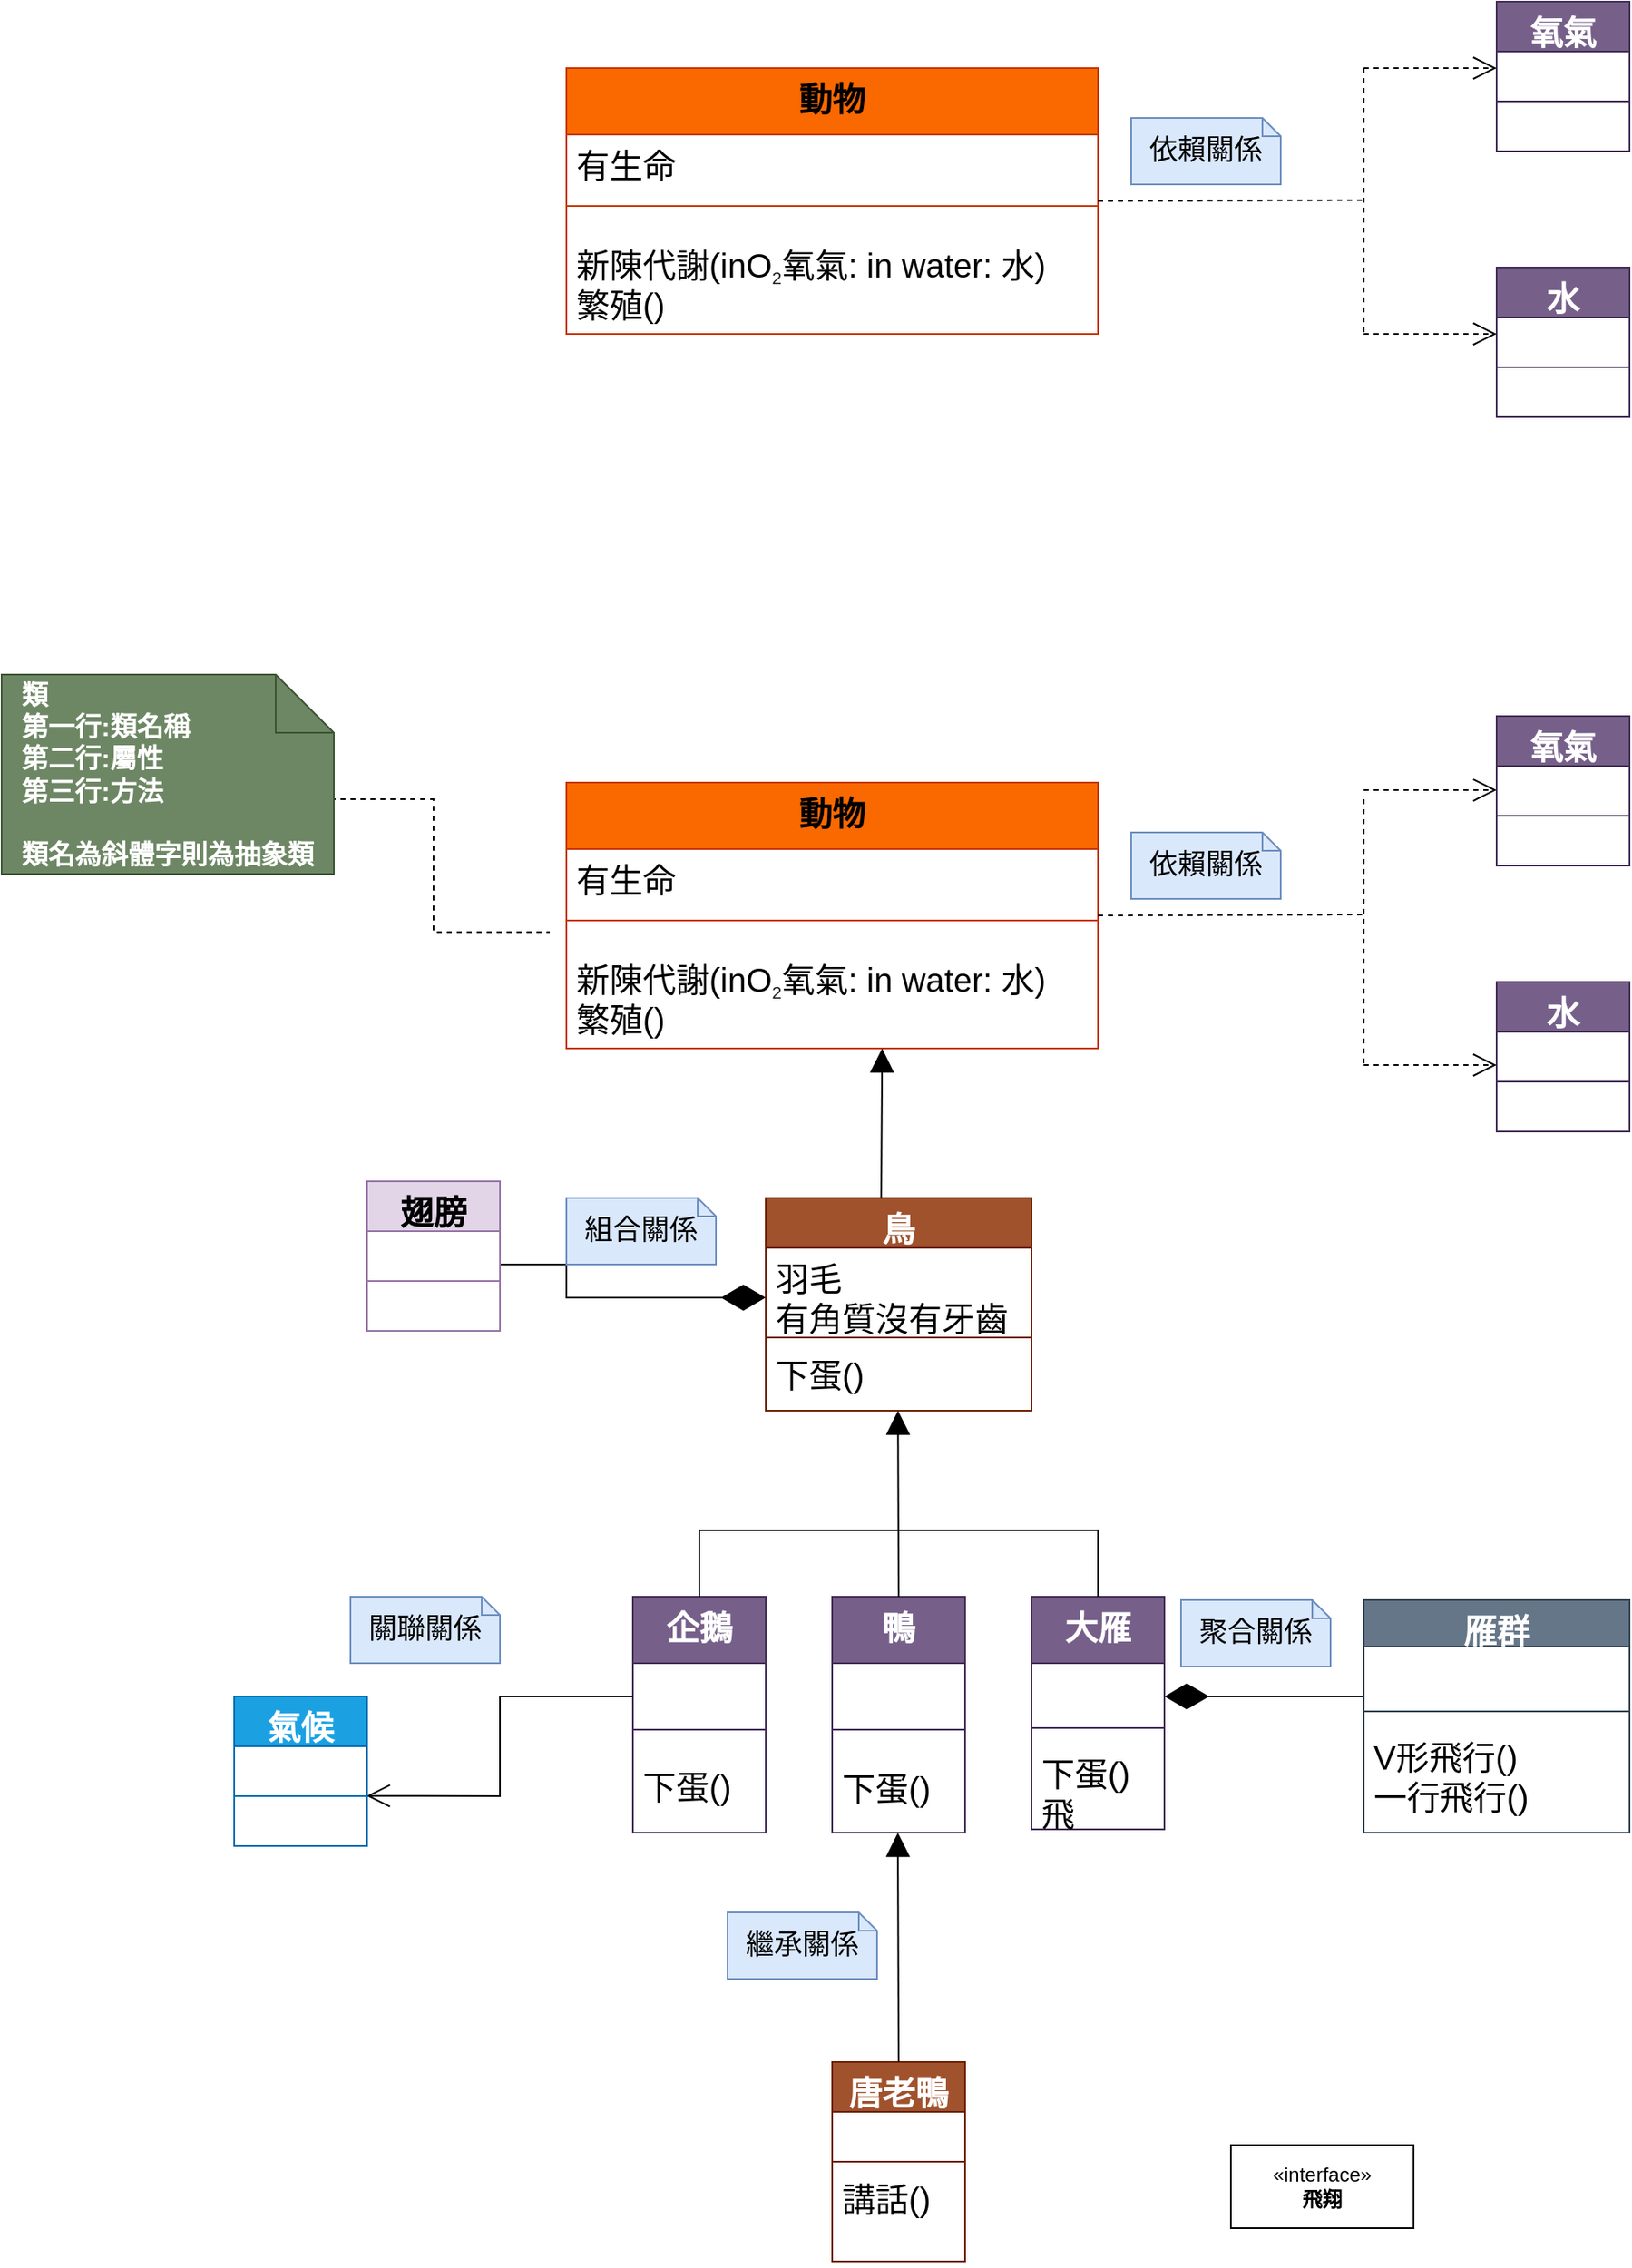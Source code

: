 <mxfile version="22.0.8" type="github">
  <diagram id="C5RBs43oDa-KdzZeNtuy" name="Page-1">
    <mxGraphModel dx="1366" dy="722" grid="1" gridSize="10" guides="1" tooltips="1" connect="1" arrows="1" fold="1" page="1" pageScale="1" pageWidth="827" pageHeight="1169" math="0" shadow="0">
      <root>
        <mxCell id="WIyWlLk6GJQsqaUBKTNV-0" />
        <mxCell id="WIyWlLk6GJQsqaUBKTNV-1" parent="WIyWlLk6GJQsqaUBKTNV-0" />
        <mxCell id="iETxbBGrQo1gQBxABtam-1" value="&lt;font style=&quot;font-size: 20px;&quot;&gt;動物&lt;/font&gt;" style="swimlane;fontStyle=1;align=center;verticalAlign=top;childLayout=stackLayout;horizontal=1;startSize=40;horizontalStack=0;resizeParent=1;resizeParentMax=0;resizeLast=0;collapsible=1;marginBottom=0;whiteSpace=wrap;html=1;arcSize=22;fillColor=#FA6800;strokeColor=#C73500;fontColor=#000000;" vertex="1" parent="WIyWlLk6GJQsqaUBKTNV-1">
          <mxGeometry x="640" y="80" width="320" height="160" as="geometry" />
        </mxCell>
        <mxCell id="iETxbBGrQo1gQBxABtam-2" value="&lt;font style=&quot;font-size: 20px;&quot;&gt;有生命&lt;/font&gt;" style="text;strokeColor=none;fillColor=none;align=left;verticalAlign=top;spacingLeft=4;spacingRight=4;overflow=hidden;rotatable=0;points=[[0,0.5],[1,0.5]];portConstraint=eastwest;whiteSpace=wrap;html=1;" vertex="1" parent="iETxbBGrQo1gQBxABtam-1">
          <mxGeometry y="40" width="320" height="26" as="geometry" />
        </mxCell>
        <mxCell id="iETxbBGrQo1gQBxABtam-3" value="" style="line;strokeWidth=1;fillColor=none;align=left;verticalAlign=middle;spacingTop=-1;spacingLeft=3;spacingRight=3;rotatable=0;labelPosition=right;points=[];portConstraint=eastwest;strokeColor=inherit;" vertex="1" parent="iETxbBGrQo1gQBxABtam-1">
          <mxGeometry y="66" width="320" height="34" as="geometry" />
        </mxCell>
        <mxCell id="iETxbBGrQo1gQBxABtam-4" value="&lt;font style=&quot;font-size: 20px;&quot;&gt;新陳代謝(inO&lt;span style=&quot;color: rgb(32, 33, 34); font-family: sans-serif; text-indent: 0em; background-color: rgb(255, 255, 255); line-height: 1.2em; display: inline-block; margin-bottom: -0.3em; vertical-align: -0.4em; font-size: 10.506px; animation-delay: -0.01ms !important; animation-duration: 0.01ms !important; animation-iteration-count: 1 !important; scroll-behavior: auto !important; transition-duration: 0ms !important;&quot;&gt;&lt;br style=&quot;animation-delay: -0.01ms !important; animation-duration: 0.01ms !important; animation-iteration-count: 1 !important; scroll-behavior: auto !important; transition-duration: 0ms !important;&quot;&gt;2&lt;/span&gt;氧氣: in water: 水)&lt;br&gt;繁殖()&lt;br&gt;&lt;/font&gt;" style="text;strokeColor=none;fillColor=none;align=left;verticalAlign=top;spacingLeft=4;spacingRight=4;overflow=hidden;rotatable=0;points=[[0,0.5],[1,0.5]];portConstraint=eastwest;whiteSpace=wrap;html=1;spacingTop=0;spacingBottom=0;" vertex="1" parent="iETxbBGrQo1gQBxABtam-1">
          <mxGeometry y="100" width="320" height="60" as="geometry" />
        </mxCell>
        <mxCell id="iETxbBGrQo1gQBxABtam-12" value="&lt;font style=&quot;font-size: 20px;&quot;&gt;氧氣&lt;/font&gt;" style="swimlane;fontStyle=1;align=center;verticalAlign=top;childLayout=stackLayout;horizontal=1;startSize=30;horizontalStack=0;resizeParent=1;resizeParentMax=0;resizeLast=0;collapsible=1;marginBottom=0;whiteSpace=wrap;html=1;fillColor=#76608a;strokeColor=#432D57;fontColor=#ffffff;" vertex="1" parent="WIyWlLk6GJQsqaUBKTNV-1">
          <mxGeometry x="1200" y="40" width="80" height="90" as="geometry" />
        </mxCell>
        <mxCell id="iETxbBGrQo1gQBxABtam-13" value="&amp;nbsp;&amp;nbsp;" style="text;strokeColor=none;fillColor=none;align=left;verticalAlign=top;spacingLeft=4;spacingRight=4;overflow=hidden;rotatable=0;points=[[0,0.5],[1,0.5]];portConstraint=eastwest;whiteSpace=wrap;html=1;" vertex="1" parent="iETxbBGrQo1gQBxABtam-12">
          <mxGeometry y="30" width="80" height="26" as="geometry" />
        </mxCell>
        <mxCell id="iETxbBGrQo1gQBxABtam-14" value="" style="line;strokeWidth=1;fillColor=none;align=left;verticalAlign=middle;spacingTop=-1;spacingLeft=3;spacingRight=3;rotatable=0;labelPosition=right;points=[];portConstraint=eastwest;strokeColor=inherit;" vertex="1" parent="iETxbBGrQo1gQBxABtam-12">
          <mxGeometry y="56" width="80" height="8" as="geometry" />
        </mxCell>
        <mxCell id="iETxbBGrQo1gQBxABtam-15" value="&amp;nbsp;&amp;nbsp;" style="text;strokeColor=none;fillColor=none;align=left;verticalAlign=top;spacingLeft=4;spacingRight=4;overflow=hidden;rotatable=0;points=[[0,0.5],[1,0.5]];portConstraint=eastwest;whiteSpace=wrap;html=1;" vertex="1" parent="iETxbBGrQo1gQBxABtam-12">
          <mxGeometry y="64" width="80" height="26" as="geometry" />
        </mxCell>
        <mxCell id="iETxbBGrQo1gQBxABtam-16" value="&lt;font style=&quot;font-size: 20px;&quot;&gt;水&lt;/font&gt;" style="swimlane;fontStyle=1;align=center;verticalAlign=top;childLayout=stackLayout;horizontal=1;startSize=30;horizontalStack=0;resizeParent=1;resizeParentMax=0;resizeLast=0;collapsible=1;marginBottom=0;whiteSpace=wrap;html=1;fillColor=#76608a;strokeColor=#432D57;fontColor=#ffffff;" vertex="1" parent="WIyWlLk6GJQsqaUBKTNV-1">
          <mxGeometry x="1200" y="200" width="80" height="90" as="geometry" />
        </mxCell>
        <mxCell id="iETxbBGrQo1gQBxABtam-17" value="&amp;nbsp;&amp;nbsp;" style="text;strokeColor=none;fillColor=none;align=left;verticalAlign=top;spacingLeft=4;spacingRight=4;overflow=hidden;rotatable=0;points=[[0,0.5],[1,0.5]];portConstraint=eastwest;whiteSpace=wrap;html=1;" vertex="1" parent="iETxbBGrQo1gQBxABtam-16">
          <mxGeometry y="30" width="80" height="26" as="geometry" />
        </mxCell>
        <mxCell id="iETxbBGrQo1gQBxABtam-18" value="" style="line;strokeWidth=1;fillColor=none;align=left;verticalAlign=middle;spacingTop=-1;spacingLeft=3;spacingRight=3;rotatable=0;labelPosition=right;points=[];portConstraint=eastwest;strokeColor=inherit;" vertex="1" parent="iETxbBGrQo1gQBxABtam-16">
          <mxGeometry y="56" width="80" height="8" as="geometry" />
        </mxCell>
        <mxCell id="iETxbBGrQo1gQBxABtam-19" value="&amp;nbsp;&amp;nbsp;" style="text;strokeColor=none;fillColor=none;align=left;verticalAlign=top;spacingLeft=4;spacingRight=4;overflow=hidden;rotatable=0;points=[[0,0.5],[1,0.5]];portConstraint=eastwest;whiteSpace=wrap;html=1;" vertex="1" parent="iETxbBGrQo1gQBxABtam-16">
          <mxGeometry y="64" width="80" height="26" as="geometry" />
        </mxCell>
        <mxCell id="iETxbBGrQo1gQBxABtam-21" value="&lt;font style=&quot;font-size: 17px;&quot;&gt;依賴關係&lt;/font&gt;" style="shape=note;size=11;whiteSpace=wrap;html=1;fillColor=#dae8fc;strokeColor=#6c8ebf;" vertex="1" parent="WIyWlLk6GJQsqaUBKTNV-1">
          <mxGeometry x="980" y="110" width="90" height="40" as="geometry" />
        </mxCell>
        <mxCell id="iETxbBGrQo1gQBxABtam-56" value="" style="endArrow=none;dashed=1;endFill=0;endSize=12;html=1;rounded=0;strokeWidth=1;" edge="1" parent="WIyWlLk6GJQsqaUBKTNV-1">
          <mxGeometry width="160" relative="1" as="geometry">
            <mxPoint x="1120" y="80" as="sourcePoint" />
            <mxPoint x="1120" y="240" as="targetPoint" />
          </mxGeometry>
        </mxCell>
        <mxCell id="iETxbBGrQo1gQBxABtam-57" value="" style="endArrow=none;dashed=1;endFill=0;endSize=12;html=1;rounded=0;strokeWidth=1;exitX=1;exitY=0.5;exitDx=0;exitDy=0;" edge="1" parent="WIyWlLk6GJQsqaUBKTNV-1" source="iETxbBGrQo1gQBxABtam-1">
          <mxGeometry width="160" relative="1" as="geometry">
            <mxPoint x="980" y="159.5" as="sourcePoint" />
            <mxPoint x="1120" y="159.5" as="targetPoint" />
          </mxGeometry>
        </mxCell>
        <mxCell id="iETxbBGrQo1gQBxABtam-58" value="&lt;font style=&quot;font-size: 20px;&quot;&gt;動物&lt;/font&gt;" style="swimlane;fontStyle=1;align=center;verticalAlign=top;childLayout=stackLayout;horizontal=1;startSize=40;horizontalStack=0;resizeParent=1;resizeParentMax=0;resizeLast=0;collapsible=1;marginBottom=0;whiteSpace=wrap;html=1;arcSize=22;fillColor=#FA6800;strokeColor=#C73500;fontColor=#000000;" vertex="1" parent="WIyWlLk6GJQsqaUBKTNV-1">
          <mxGeometry x="640" y="510" width="320" height="160" as="geometry" />
        </mxCell>
        <mxCell id="iETxbBGrQo1gQBxABtam-59" value="&lt;font style=&quot;font-size: 20px;&quot;&gt;有生命&lt;/font&gt;" style="text;strokeColor=none;fillColor=none;align=left;verticalAlign=top;spacingLeft=4;spacingRight=4;overflow=hidden;rotatable=0;points=[[0,0.5],[1,0.5]];portConstraint=eastwest;whiteSpace=wrap;html=1;" vertex="1" parent="iETxbBGrQo1gQBxABtam-58">
          <mxGeometry y="40" width="320" height="26" as="geometry" />
        </mxCell>
        <mxCell id="iETxbBGrQo1gQBxABtam-60" value="" style="line;strokeWidth=1;fillColor=none;align=left;verticalAlign=middle;spacingTop=-1;spacingLeft=3;spacingRight=3;rotatable=0;labelPosition=right;points=[];portConstraint=eastwest;strokeColor=inherit;" vertex="1" parent="iETxbBGrQo1gQBxABtam-58">
          <mxGeometry y="66" width="320" height="34" as="geometry" />
        </mxCell>
        <mxCell id="iETxbBGrQo1gQBxABtam-61" value="&lt;font style=&quot;font-size: 20px;&quot;&gt;新陳代謝(inO&lt;span style=&quot;color: rgb(32, 33, 34); font-family: sans-serif; text-indent: 0em; background-color: rgb(255, 255, 255); line-height: 1.2em; display: inline-block; margin-bottom: -0.3em; vertical-align: -0.4em; font-size: 10.506px; animation-delay: -0.01ms !important; animation-duration: 0.01ms !important; animation-iteration-count: 1 !important; scroll-behavior: auto !important; transition-duration: 0ms !important;&quot;&gt;&lt;br style=&quot;animation-delay: -0.01ms !important; animation-duration: 0.01ms !important; animation-iteration-count: 1 !important; scroll-behavior: auto !important; transition-duration: 0ms !important;&quot;&gt;2&lt;/span&gt;氧氣: in water: 水)&lt;br&gt;繁殖()&lt;br&gt;&lt;/font&gt;" style="text;strokeColor=none;fillColor=none;align=left;verticalAlign=top;spacingLeft=4;spacingRight=4;overflow=hidden;rotatable=0;points=[[0,0.5],[1,0.5]];portConstraint=eastwest;whiteSpace=wrap;html=1;spacingTop=0;spacingBottom=0;" vertex="1" parent="iETxbBGrQo1gQBxABtam-58">
          <mxGeometry y="100" width="320" height="60" as="geometry" />
        </mxCell>
        <mxCell id="iETxbBGrQo1gQBxABtam-62" value="&lt;font style=&quot;font-size: 20px;&quot;&gt;氧氣&lt;/font&gt;" style="swimlane;fontStyle=1;align=center;verticalAlign=top;childLayout=stackLayout;horizontal=1;startSize=30;horizontalStack=0;resizeParent=1;resizeParentMax=0;resizeLast=0;collapsible=1;marginBottom=0;whiteSpace=wrap;html=1;fillColor=#76608a;strokeColor=#432D57;fontColor=#ffffff;" vertex="1" parent="WIyWlLk6GJQsqaUBKTNV-1">
          <mxGeometry x="1200" y="470" width="80" height="90" as="geometry" />
        </mxCell>
        <mxCell id="iETxbBGrQo1gQBxABtam-63" value="&amp;nbsp;&amp;nbsp;" style="text;strokeColor=none;fillColor=none;align=left;verticalAlign=top;spacingLeft=4;spacingRight=4;overflow=hidden;rotatable=0;points=[[0,0.5],[1,0.5]];portConstraint=eastwest;whiteSpace=wrap;html=1;" vertex="1" parent="iETxbBGrQo1gQBxABtam-62">
          <mxGeometry y="30" width="80" height="26" as="geometry" />
        </mxCell>
        <mxCell id="iETxbBGrQo1gQBxABtam-64" value="" style="line;strokeWidth=1;fillColor=none;align=left;verticalAlign=middle;spacingTop=-1;spacingLeft=3;spacingRight=3;rotatable=0;labelPosition=right;points=[];portConstraint=eastwest;strokeColor=inherit;" vertex="1" parent="iETxbBGrQo1gQBxABtam-62">
          <mxGeometry y="56" width="80" height="8" as="geometry" />
        </mxCell>
        <mxCell id="iETxbBGrQo1gQBxABtam-65" value="&amp;nbsp;&amp;nbsp;" style="text;strokeColor=none;fillColor=none;align=left;verticalAlign=top;spacingLeft=4;spacingRight=4;overflow=hidden;rotatable=0;points=[[0,0.5],[1,0.5]];portConstraint=eastwest;whiteSpace=wrap;html=1;" vertex="1" parent="iETxbBGrQo1gQBxABtam-62">
          <mxGeometry y="64" width="80" height="26" as="geometry" />
        </mxCell>
        <mxCell id="iETxbBGrQo1gQBxABtam-66" value="&lt;font style=&quot;font-size: 20px;&quot;&gt;水&lt;/font&gt;" style="swimlane;fontStyle=1;align=center;verticalAlign=top;childLayout=stackLayout;horizontal=1;startSize=30;horizontalStack=0;resizeParent=1;resizeParentMax=0;resizeLast=0;collapsible=1;marginBottom=0;whiteSpace=wrap;html=1;fillColor=#76608a;strokeColor=#432D57;fontColor=#ffffff;" vertex="1" parent="WIyWlLk6GJQsqaUBKTNV-1">
          <mxGeometry x="1200" y="630" width="80" height="90" as="geometry" />
        </mxCell>
        <mxCell id="iETxbBGrQo1gQBxABtam-67" value="&amp;nbsp;&amp;nbsp;" style="text;strokeColor=none;fillColor=none;align=left;verticalAlign=top;spacingLeft=4;spacingRight=4;overflow=hidden;rotatable=0;points=[[0,0.5],[1,0.5]];portConstraint=eastwest;whiteSpace=wrap;html=1;" vertex="1" parent="iETxbBGrQo1gQBxABtam-66">
          <mxGeometry y="30" width="80" height="26" as="geometry" />
        </mxCell>
        <mxCell id="iETxbBGrQo1gQBxABtam-68" value="" style="line;strokeWidth=1;fillColor=none;align=left;verticalAlign=middle;spacingTop=-1;spacingLeft=3;spacingRight=3;rotatable=0;labelPosition=right;points=[];portConstraint=eastwest;strokeColor=inherit;" vertex="1" parent="iETxbBGrQo1gQBxABtam-66">
          <mxGeometry y="56" width="80" height="8" as="geometry" />
        </mxCell>
        <mxCell id="iETxbBGrQo1gQBxABtam-69" value="&amp;nbsp;&amp;nbsp;" style="text;strokeColor=none;fillColor=none;align=left;verticalAlign=top;spacingLeft=4;spacingRight=4;overflow=hidden;rotatable=0;points=[[0,0.5],[1,0.5]];portConstraint=eastwest;whiteSpace=wrap;html=1;" vertex="1" parent="iETxbBGrQo1gQBxABtam-66">
          <mxGeometry y="64" width="80" height="26" as="geometry" />
        </mxCell>
        <mxCell id="iETxbBGrQo1gQBxABtam-70" value="&lt;font style=&quot;font-size: 17px;&quot;&gt;依賴關係&lt;/font&gt;" style="shape=note;size=11;whiteSpace=wrap;html=1;fillColor=#dae8fc;strokeColor=#6c8ebf;" vertex="1" parent="WIyWlLk6GJQsqaUBKTNV-1">
          <mxGeometry x="980" y="540" width="90" height="40" as="geometry" />
        </mxCell>
        <mxCell id="iETxbBGrQo1gQBxABtam-73" value="" style="endArrow=none;dashed=1;endFill=0;endSize=12;html=1;rounded=0;strokeWidth=1;" edge="1" parent="WIyWlLk6GJQsqaUBKTNV-1">
          <mxGeometry width="160" relative="1" as="geometry">
            <mxPoint x="1120" y="520" as="sourcePoint" />
            <mxPoint x="1120" y="680" as="targetPoint" />
          </mxGeometry>
        </mxCell>
        <mxCell id="iETxbBGrQo1gQBxABtam-74" value="" style="endArrow=none;dashed=1;endFill=0;endSize=12;html=1;rounded=0;strokeWidth=1;exitX=1;exitY=0.5;exitDx=0;exitDy=0;" edge="1" parent="WIyWlLk6GJQsqaUBKTNV-1" source="iETxbBGrQo1gQBxABtam-58">
          <mxGeometry width="160" relative="1" as="geometry">
            <mxPoint x="980" y="589.5" as="sourcePoint" />
            <mxPoint x="1120" y="589.5" as="targetPoint" />
          </mxGeometry>
        </mxCell>
        <mxCell id="iETxbBGrQo1gQBxABtam-75" value="" style="endArrow=none;dashed=1;endFill=0;endSize=12;html=1;rounded=0;strokeWidth=1;" edge="1" parent="WIyWlLk6GJQsqaUBKTNV-1">
          <mxGeometry width="160" relative="1" as="geometry">
            <mxPoint x="480" y="520" as="sourcePoint" />
            <mxPoint x="630" y="600" as="targetPoint" />
            <Array as="points">
              <mxPoint x="560" y="520" />
              <mxPoint x="560" y="600" />
            </Array>
          </mxGeometry>
        </mxCell>
        <mxCell id="iETxbBGrQo1gQBxABtam-76" value="&lt;div style=&quot;text-align: left; font-size: 16px;&quot;&gt;&lt;span style=&quot;background-color: initial;&quot;&gt;&lt;font style=&quot;font-size: 16px;&quot;&gt;&lt;b&gt;類&lt;/b&gt;&lt;/font&gt;&lt;/span&gt;&lt;/div&gt;&lt;div style=&quot;text-align: left; font-size: 16px;&quot;&gt;&lt;span style=&quot;background-color: initial;&quot;&gt;&lt;font style=&quot;font-size: 16px;&quot;&gt;&lt;b&gt;第一行:類名稱&lt;/b&gt;&lt;/font&gt;&lt;/span&gt;&lt;/div&gt;&lt;div style=&quot;text-align: left; font-size: 16px;&quot;&gt;&lt;span style=&quot;background-color: initial;&quot;&gt;&lt;font style=&quot;font-size: 16px;&quot;&gt;&lt;b&gt;第二行:屬性&lt;/b&gt;&lt;/font&gt;&lt;/span&gt;&lt;/div&gt;&lt;div style=&quot;text-align: left; font-size: 16px;&quot;&gt;&lt;span style=&quot;background-color: initial;&quot;&gt;&lt;font style=&quot;font-size: 16px;&quot;&gt;&lt;b&gt;第三行:方法&lt;/b&gt;&lt;/font&gt;&lt;/span&gt;&lt;/div&gt;&lt;div style=&quot;text-align: left; font-size: 16px;&quot;&gt;&lt;font style=&quot;font-size: 16px;&quot;&gt;&lt;b&gt;&lt;br&gt;&lt;/b&gt;&lt;/font&gt;&lt;/div&gt;&lt;div style=&quot;text-align: left; font-size: 16px;&quot;&gt;&lt;span style=&quot;background-color: initial;&quot;&gt;&lt;font style=&quot;font-size: 16px;&quot;&gt;&lt;b&gt;類名為斜體字則為抽象類&lt;/b&gt;&lt;/font&gt;&lt;/span&gt;&lt;/div&gt;" style="shape=note;size=35;whiteSpace=wrap;html=1;fillColor=#6d8764;strokeColor=#3A5431;fontColor=#ffffff;" vertex="1" parent="WIyWlLk6GJQsqaUBKTNV-1">
          <mxGeometry x="300" y="445" width="200" height="120" as="geometry" />
        </mxCell>
        <mxCell id="iETxbBGrQo1gQBxABtam-77" value="&lt;font style=&quot;font-size: 20px;&quot;&gt;鳥&lt;/font&gt;" style="swimlane;fontStyle=1;align=center;verticalAlign=top;childLayout=stackLayout;horizontal=1;startSize=30;horizontalStack=0;resizeParent=1;resizeParentMax=0;resizeLast=0;collapsible=1;marginBottom=0;whiteSpace=wrap;html=1;fillColor=#a0522d;strokeColor=#6D1F00;fontColor=#ffffff;" vertex="1" parent="WIyWlLk6GJQsqaUBKTNV-1">
          <mxGeometry x="760" y="760" width="160" height="128" as="geometry" />
        </mxCell>
        <mxCell id="iETxbBGrQo1gQBxABtam-78" value="&lt;font style=&quot;font-size: 20px;&quot;&gt;羽毛&lt;br&gt;有角質沒有牙齒&lt;/font&gt;" style="text;strokeColor=none;fillColor=none;align=left;verticalAlign=top;spacingLeft=4;spacingRight=4;overflow=hidden;rotatable=0;points=[[0,0.5],[1,0.5]];portConstraint=eastwest;whiteSpace=wrap;html=1;" vertex="1" parent="iETxbBGrQo1gQBxABtam-77">
          <mxGeometry y="30" width="160" height="50" as="geometry" />
        </mxCell>
        <mxCell id="iETxbBGrQo1gQBxABtam-79" value="" style="line;strokeWidth=1;fillColor=none;align=left;verticalAlign=middle;spacingTop=-1;spacingLeft=3;spacingRight=3;rotatable=0;labelPosition=right;points=[];portConstraint=eastwest;strokeColor=inherit;" vertex="1" parent="iETxbBGrQo1gQBxABtam-77">
          <mxGeometry y="80" width="160" height="8" as="geometry" />
        </mxCell>
        <mxCell id="iETxbBGrQo1gQBxABtam-80" value="&lt;font style=&quot;font-size: 20px;&quot;&gt;下蛋()&lt;/font&gt;" style="text;strokeColor=none;fillColor=none;align=left;verticalAlign=top;spacingLeft=4;spacingRight=4;overflow=hidden;rotatable=0;points=[[0,0.5],[1,0.5]];portConstraint=eastwest;whiteSpace=wrap;html=1;" vertex="1" parent="iETxbBGrQo1gQBxABtam-77">
          <mxGeometry y="88" width="160" height="40" as="geometry" />
        </mxCell>
        <mxCell id="iETxbBGrQo1gQBxABtam-81" value="" style="endArrow=open;endFill=1;endSize=12;html=1;rounded=0;dashed=1;" edge="1" parent="WIyWlLk6GJQsqaUBKTNV-1">
          <mxGeometry width="160" relative="1" as="geometry">
            <mxPoint x="1120" y="680" as="sourcePoint" />
            <mxPoint x="1200" y="680" as="targetPoint" />
          </mxGeometry>
        </mxCell>
        <mxCell id="iETxbBGrQo1gQBxABtam-82" value="" style="endArrow=open;endFill=1;endSize=12;html=1;rounded=0;dashed=1;" edge="1" parent="WIyWlLk6GJQsqaUBKTNV-1">
          <mxGeometry width="160" relative="1" as="geometry">
            <mxPoint x="1120" y="514.52" as="sourcePoint" />
            <mxPoint x="1200" y="514.52" as="targetPoint" />
          </mxGeometry>
        </mxCell>
        <mxCell id="iETxbBGrQo1gQBxABtam-83" value="" style="endArrow=open;endFill=1;endSize=12;html=1;rounded=0;dashed=1;" edge="1" parent="WIyWlLk6GJQsqaUBKTNV-1">
          <mxGeometry width="160" relative="1" as="geometry">
            <mxPoint x="1120" y="240" as="sourcePoint" />
            <mxPoint x="1200" y="240" as="targetPoint" />
          </mxGeometry>
        </mxCell>
        <mxCell id="iETxbBGrQo1gQBxABtam-84" value="" style="endArrow=open;endFill=1;endSize=12;html=1;rounded=0;dashed=1;" edge="1" parent="WIyWlLk6GJQsqaUBKTNV-1">
          <mxGeometry width="160" relative="1" as="geometry">
            <mxPoint x="1120" y="80" as="sourcePoint" />
            <mxPoint x="1200" y="80" as="targetPoint" />
          </mxGeometry>
        </mxCell>
        <mxCell id="iETxbBGrQo1gQBxABtam-86" value="" style="endArrow=block;endFill=1;endSize=12;html=1;rounded=0;exitX=0.46;exitY=-0.008;exitDx=0;exitDy=0;exitPerimeter=0;entryX=0.594;entryY=1;entryDx=0;entryDy=0;entryPerimeter=0;" edge="1" parent="WIyWlLk6GJQsqaUBKTNV-1" target="iETxbBGrQo1gQBxABtam-61">
          <mxGeometry width="160" relative="1" as="geometry">
            <mxPoint x="829.52" y="759.576" as="sourcePoint" />
            <mxPoint x="830" y="670" as="targetPoint" />
          </mxGeometry>
        </mxCell>
        <mxCell id="iETxbBGrQo1gQBxABtam-87" value="" style="endArrow=diamondThin;endFill=1;endSize=24;html=1;rounded=0;strokeColor=default;" edge="1" parent="WIyWlLk6GJQsqaUBKTNV-1">
          <mxGeometry width="160" relative="1" as="geometry">
            <mxPoint x="600" y="800" as="sourcePoint" />
            <mxPoint x="760" y="820" as="targetPoint" />
            <Array as="points">
              <mxPoint x="640" y="800" />
              <mxPoint x="640" y="820" />
            </Array>
          </mxGeometry>
        </mxCell>
        <mxCell id="iETxbBGrQo1gQBxABtam-88" value="&lt;font style=&quot;font-size: 20px;&quot;&gt;翅膀&lt;/font&gt;" style="swimlane;fontStyle=1;align=center;verticalAlign=top;childLayout=stackLayout;horizontal=1;startSize=30;horizontalStack=0;resizeParent=1;resizeParentMax=0;resizeLast=0;collapsible=1;marginBottom=0;whiteSpace=wrap;html=1;fillColor=#e1d5e7;strokeColor=#9673a6;" vertex="1" parent="WIyWlLk6GJQsqaUBKTNV-1">
          <mxGeometry x="520" y="750" width="80" height="90" as="geometry" />
        </mxCell>
        <mxCell id="iETxbBGrQo1gQBxABtam-89" value="&amp;nbsp;&amp;nbsp;" style="text;strokeColor=none;fillColor=none;align=left;verticalAlign=top;spacingLeft=4;spacingRight=4;overflow=hidden;rotatable=0;points=[[0,0.5],[1,0.5]];portConstraint=eastwest;whiteSpace=wrap;html=1;" vertex="1" parent="iETxbBGrQo1gQBxABtam-88">
          <mxGeometry y="30" width="80" height="26" as="geometry" />
        </mxCell>
        <mxCell id="iETxbBGrQo1gQBxABtam-90" value="" style="line;strokeWidth=1;fillColor=none;align=left;verticalAlign=middle;spacingTop=-1;spacingLeft=3;spacingRight=3;rotatable=0;labelPosition=right;points=[];portConstraint=eastwest;strokeColor=inherit;" vertex="1" parent="iETxbBGrQo1gQBxABtam-88">
          <mxGeometry y="56" width="80" height="8" as="geometry" />
        </mxCell>
        <mxCell id="iETxbBGrQo1gQBxABtam-91" value="&amp;nbsp;&amp;nbsp;" style="text;strokeColor=none;fillColor=none;align=left;verticalAlign=top;spacingLeft=4;spacingRight=4;overflow=hidden;rotatable=0;points=[[0,0.5],[1,0.5]];portConstraint=eastwest;whiteSpace=wrap;html=1;" vertex="1" parent="iETxbBGrQo1gQBxABtam-88">
          <mxGeometry y="64" width="80" height="26" as="geometry" />
        </mxCell>
        <mxCell id="iETxbBGrQo1gQBxABtam-92" value="&lt;font style=&quot;font-size: 17px;&quot;&gt;組合關係&lt;/font&gt;" style="shape=note;size=11;whiteSpace=wrap;html=1;fillColor=#dae8fc;strokeColor=#6c8ebf;" vertex="1" parent="WIyWlLk6GJQsqaUBKTNV-1">
          <mxGeometry x="640" y="760" width="90" height="40" as="geometry" />
        </mxCell>
        <mxCell id="iETxbBGrQo1gQBxABtam-93" value="&lt;font style=&quot;font-size: 20px;&quot;&gt;企鵝&lt;/font&gt;" style="swimlane;fontStyle=1;align=center;verticalAlign=top;childLayout=stackLayout;horizontal=1;startSize=40;horizontalStack=0;resizeParent=1;resizeParentMax=0;resizeLast=0;collapsible=1;marginBottom=0;whiteSpace=wrap;html=1;fillColor=#76608a;strokeColor=#432D57;fontColor=#ffffff;" vertex="1" parent="WIyWlLk6GJQsqaUBKTNV-1">
          <mxGeometry x="680" y="1000" width="80" height="142" as="geometry" />
        </mxCell>
        <mxCell id="iETxbBGrQo1gQBxABtam-94" value="&amp;nbsp;&amp;nbsp;" style="text;strokeColor=none;fillColor=none;align=left;verticalAlign=top;spacingLeft=4;spacingRight=4;overflow=hidden;rotatable=0;points=[[0,0.5],[1,0.5]];portConstraint=eastwest;whiteSpace=wrap;html=1;" vertex="1" parent="iETxbBGrQo1gQBxABtam-93">
          <mxGeometry y="40" width="80" height="30" as="geometry" />
        </mxCell>
        <mxCell id="iETxbBGrQo1gQBxABtam-95" value="" style="line;strokeWidth=1;fillColor=none;align=left;verticalAlign=middle;spacingTop=-1;spacingLeft=3;spacingRight=3;rotatable=0;labelPosition=right;points=[];portConstraint=eastwest;strokeColor=inherit;" vertex="1" parent="iETxbBGrQo1gQBxABtam-93">
          <mxGeometry y="70" width="80" height="20" as="geometry" />
        </mxCell>
        <mxCell id="iETxbBGrQo1gQBxABtam-96" value="&lt;p style=&quot;line-height: 110%;&quot;&gt;&lt;font style=&quot;font-size: 20px;&quot;&gt;下蛋()&lt;/font&gt;&lt;/p&gt;" style="text;strokeColor=none;fillColor=none;align=left;verticalAlign=top;spacingLeft=4;spacingRight=4;overflow=hidden;rotatable=0;points=[[0,0.5],[1,0.5]];portConstraint=eastwest;whiteSpace=wrap;html=1;" vertex="1" parent="iETxbBGrQo1gQBxABtam-93">
          <mxGeometry y="90" width="80" height="52" as="geometry" />
        </mxCell>
        <mxCell id="iETxbBGrQo1gQBxABtam-105" value="&lt;font style=&quot;font-size: 20px;&quot;&gt;大雁&lt;/font&gt;" style="swimlane;fontStyle=1;align=center;verticalAlign=top;childLayout=stackLayout;horizontal=1;startSize=40;horizontalStack=0;resizeParent=1;resizeParentMax=0;resizeLast=0;collapsible=1;marginBottom=0;whiteSpace=wrap;html=1;fillColor=#76608a;strokeColor=#432D57;fontColor=#ffffff;" vertex="1" parent="WIyWlLk6GJQsqaUBKTNV-1">
          <mxGeometry x="920" y="1000" width="80" height="140" as="geometry" />
        </mxCell>
        <mxCell id="iETxbBGrQo1gQBxABtam-106" value="&amp;nbsp;&amp;nbsp;" style="text;strokeColor=none;fillColor=none;align=left;verticalAlign=top;spacingLeft=4;spacingRight=4;overflow=hidden;rotatable=0;points=[[0,0.5],[1,0.5]];portConstraint=eastwest;whiteSpace=wrap;html=1;" vertex="1" parent="iETxbBGrQo1gQBxABtam-105">
          <mxGeometry y="40" width="80" height="30" as="geometry" />
        </mxCell>
        <mxCell id="iETxbBGrQo1gQBxABtam-107" value="" style="line;strokeWidth=1;fillColor=none;align=left;verticalAlign=middle;spacingTop=-1;spacingLeft=3;spacingRight=3;rotatable=0;labelPosition=right;points=[];portConstraint=eastwest;strokeColor=inherit;" vertex="1" parent="iETxbBGrQo1gQBxABtam-105">
          <mxGeometry y="70" width="80" height="18" as="geometry" />
        </mxCell>
        <mxCell id="iETxbBGrQo1gQBxABtam-108" value="&lt;font style=&quot;font-size: 20px;&quot;&gt;下蛋()&lt;br&gt;飛&lt;/font&gt;" style="text;strokeColor=none;fillColor=none;align=left;verticalAlign=top;spacingLeft=4;spacingRight=4;overflow=hidden;rotatable=0;points=[[0,0.5],[1,0.5]];portConstraint=eastwest;whiteSpace=wrap;html=1;" vertex="1" parent="iETxbBGrQo1gQBxABtam-105">
          <mxGeometry y="88" width="80" height="52" as="geometry" />
        </mxCell>
        <mxCell id="iETxbBGrQo1gQBxABtam-109" value="&lt;font style=&quot;font-size: 20px;&quot;&gt;鴨&lt;/font&gt;" style="swimlane;fontStyle=1;align=center;verticalAlign=top;childLayout=stackLayout;horizontal=1;startSize=40;horizontalStack=0;resizeParent=1;resizeParentMax=0;resizeLast=0;collapsible=1;marginBottom=0;whiteSpace=wrap;html=1;fillColor=#76608a;strokeColor=#432D57;fontColor=#ffffff;" vertex="1" parent="WIyWlLk6GJQsqaUBKTNV-1">
          <mxGeometry x="800" y="1000" width="80" height="142" as="geometry" />
        </mxCell>
        <mxCell id="iETxbBGrQo1gQBxABtam-110" value="&amp;nbsp;&amp;nbsp;" style="text;strokeColor=none;fillColor=none;align=left;verticalAlign=top;spacingLeft=4;spacingRight=4;overflow=hidden;rotatable=0;points=[[0,0.5],[1,0.5]];portConstraint=eastwest;whiteSpace=wrap;html=1;" vertex="1" parent="iETxbBGrQo1gQBxABtam-109">
          <mxGeometry y="40" width="80" height="30" as="geometry" />
        </mxCell>
        <mxCell id="iETxbBGrQo1gQBxABtam-111" value="" style="line;strokeWidth=1;fillColor=none;align=left;verticalAlign=middle;spacingTop=-1;spacingLeft=3;spacingRight=3;rotatable=0;labelPosition=right;points=[];portConstraint=eastwest;strokeColor=inherit;" vertex="1" parent="iETxbBGrQo1gQBxABtam-109">
          <mxGeometry y="70" width="80" height="20" as="geometry" />
        </mxCell>
        <mxCell id="iETxbBGrQo1gQBxABtam-112" value="&lt;p style=&quot;line-height: 126%;&quot;&gt;&lt;font style=&quot;font-size: 20px;&quot;&gt;下蛋()&lt;/font&gt;&lt;/p&gt;" style="text;strokeColor=none;fillColor=none;align=left;verticalAlign=top;spacingLeft=4;spacingRight=4;overflow=hidden;rotatable=0;points=[[0,0.5],[1,0.5]];portConstraint=eastwest;whiteSpace=wrap;html=1;" vertex="1" parent="iETxbBGrQo1gQBxABtam-109">
          <mxGeometry y="90" width="80" height="52" as="geometry" />
        </mxCell>
        <mxCell id="iETxbBGrQo1gQBxABtam-113" value="" style="endArrow=none;html=1;rounded=0;entryX=0.5;entryY=0;entryDx=0;entryDy=0;exitX=0.5;exitY=0;exitDx=0;exitDy=0;exitPerimeter=0;" edge="1" parent="WIyWlLk6GJQsqaUBKTNV-1" source="iETxbBGrQo1gQBxABtam-93" target="iETxbBGrQo1gQBxABtam-105">
          <mxGeometry relative="1" as="geometry">
            <mxPoint x="720" y="990" as="sourcePoint" />
            <mxPoint x="960" y="990" as="targetPoint" />
            <Array as="points">
              <mxPoint x="720" y="960" />
              <mxPoint x="840" y="960" />
              <mxPoint x="960" y="960" />
            </Array>
          </mxGeometry>
        </mxCell>
        <mxCell id="iETxbBGrQo1gQBxABtam-114" value="" style="endArrow=block;endFill=1;endSize=12;html=1;rounded=0;entryX=0.574;entryY=0.99;entryDx=0;entryDy=0;entryPerimeter=0;exitX=0.5;exitY=0;exitDx=0;exitDy=0;" edge="1" parent="WIyWlLk6GJQsqaUBKTNV-1" source="iETxbBGrQo1gQBxABtam-109">
          <mxGeometry width="160" relative="1" as="geometry">
            <mxPoint x="840" y="990" as="sourcePoint" />
            <mxPoint x="839.6" y="888.004" as="targetPoint" />
          </mxGeometry>
        </mxCell>
        <mxCell id="iETxbBGrQo1gQBxABtam-117" value="" style="endArrow=diamondThin;endFill=1;endSize=24;html=1;rounded=0;strokeColor=default;" edge="1" parent="WIyWlLk6GJQsqaUBKTNV-1">
          <mxGeometry width="160" relative="1" as="geometry">
            <mxPoint x="1095" y="1060" as="sourcePoint" />
            <mxPoint x="1000" y="1060" as="targetPoint" />
            <Array as="points">
              <mxPoint x="1120" y="1060" />
              <mxPoint x="1075" y="1060" />
            </Array>
          </mxGeometry>
        </mxCell>
        <mxCell id="iETxbBGrQo1gQBxABtam-118" value="&lt;font style=&quot;font-size: 17px;&quot;&gt;聚合關係&lt;/font&gt;" style="shape=note;size=11;whiteSpace=wrap;html=1;fillColor=#dae8fc;strokeColor=#6c8ebf;" vertex="1" parent="WIyWlLk6GJQsqaUBKTNV-1">
          <mxGeometry x="1010" y="1002" width="90" height="40" as="geometry" />
        </mxCell>
        <mxCell id="iETxbBGrQo1gQBxABtam-119" value="&lt;font style=&quot;font-size: 20px;&quot;&gt;雁群&lt;/font&gt;" style="swimlane;fontStyle=1;align=center;verticalAlign=top;childLayout=stackLayout;horizontal=1;startSize=28;horizontalStack=0;resizeParent=1;resizeParentMax=0;resizeLast=0;collapsible=1;marginBottom=0;whiteSpace=wrap;html=1;fillColor=#647687;strokeColor=#314354;fontColor=#ffffff;" vertex="1" parent="WIyWlLk6GJQsqaUBKTNV-1">
          <mxGeometry x="1120" y="1002" width="160" height="140" as="geometry" />
        </mxCell>
        <mxCell id="iETxbBGrQo1gQBxABtam-120" value="&amp;nbsp;&amp;nbsp;" style="text;strokeColor=none;fillColor=none;align=left;verticalAlign=top;spacingLeft=4;spacingRight=4;overflow=hidden;rotatable=0;points=[[0,0.5],[1,0.5]];portConstraint=eastwest;whiteSpace=wrap;html=1;" vertex="1" parent="iETxbBGrQo1gQBxABtam-119">
          <mxGeometry y="28" width="160" height="30" as="geometry" />
        </mxCell>
        <mxCell id="iETxbBGrQo1gQBxABtam-121" value="" style="line;strokeWidth=1;fillColor=none;align=left;verticalAlign=middle;spacingTop=-1;spacingLeft=3;spacingRight=3;rotatable=0;labelPosition=right;points=[];portConstraint=eastwest;strokeColor=inherit;" vertex="1" parent="iETxbBGrQo1gQBxABtam-119">
          <mxGeometry y="58" width="160" height="18" as="geometry" />
        </mxCell>
        <mxCell id="iETxbBGrQo1gQBxABtam-122" value="&lt;span style=&quot;font-size: 20px;&quot;&gt;V形飛行()&lt;br&gt;一行飛行()&lt;br&gt;&lt;/span&gt;" style="text;strokeColor=none;fillColor=none;align=left;verticalAlign=top;spacingLeft=4;spacingRight=4;overflow=hidden;rotatable=0;points=[[0,0.5],[1,0.5]];portConstraint=eastwest;whiteSpace=wrap;html=1;" vertex="1" parent="iETxbBGrQo1gQBxABtam-119">
          <mxGeometry y="76" width="160" height="64" as="geometry" />
        </mxCell>
        <mxCell id="iETxbBGrQo1gQBxABtam-123" value="" style="endArrow=open;endFill=1;endSize=12;html=1;rounded=0;entryX=0.996;entryY=1.147;entryDx=0;entryDy=0;entryPerimeter=0;" edge="1" parent="WIyWlLk6GJQsqaUBKTNV-1" target="iETxbBGrQo1gQBxABtam-126">
          <mxGeometry width="160" relative="1" as="geometry">
            <mxPoint x="680" y="1060" as="sourcePoint" />
            <mxPoint x="620" y="1060" as="targetPoint" />
            <Array as="points">
              <mxPoint x="600" y="1060" />
              <mxPoint x="600" y="1120" />
            </Array>
          </mxGeometry>
        </mxCell>
        <mxCell id="iETxbBGrQo1gQBxABtam-125" value="&lt;font style=&quot;font-size: 20px;&quot;&gt;氣候&lt;/font&gt;" style="swimlane;fontStyle=1;align=center;verticalAlign=top;childLayout=stackLayout;horizontal=1;startSize=30;horizontalStack=0;resizeParent=1;resizeParentMax=0;resizeLast=0;collapsible=1;marginBottom=0;whiteSpace=wrap;html=1;fillColor=#1ba1e2;strokeColor=#006EAF;fontColor=#ffffff;" vertex="1" parent="WIyWlLk6GJQsqaUBKTNV-1">
          <mxGeometry x="440" y="1060" width="80" height="90" as="geometry" />
        </mxCell>
        <mxCell id="iETxbBGrQo1gQBxABtam-126" value="&amp;nbsp;&amp;nbsp;" style="text;strokeColor=none;fillColor=none;align=left;verticalAlign=top;spacingLeft=4;spacingRight=4;overflow=hidden;rotatable=0;points=[[0,0.5],[1,0.5]];portConstraint=eastwest;whiteSpace=wrap;html=1;" vertex="1" parent="iETxbBGrQo1gQBxABtam-125">
          <mxGeometry y="30" width="80" height="26" as="geometry" />
        </mxCell>
        <mxCell id="iETxbBGrQo1gQBxABtam-127" value="" style="line;strokeWidth=1;fillColor=none;align=left;verticalAlign=middle;spacingTop=-1;spacingLeft=3;spacingRight=3;rotatable=0;labelPosition=right;points=[];portConstraint=eastwest;strokeColor=inherit;" vertex="1" parent="iETxbBGrQo1gQBxABtam-125">
          <mxGeometry y="56" width="80" height="8" as="geometry" />
        </mxCell>
        <mxCell id="iETxbBGrQo1gQBxABtam-128" value="&amp;nbsp;&amp;nbsp;" style="text;strokeColor=none;fillColor=none;align=left;verticalAlign=top;spacingLeft=4;spacingRight=4;overflow=hidden;rotatable=0;points=[[0,0.5],[1,0.5]];portConstraint=eastwest;whiteSpace=wrap;html=1;" vertex="1" parent="iETxbBGrQo1gQBxABtam-125">
          <mxGeometry y="64" width="80" height="26" as="geometry" />
        </mxCell>
        <mxCell id="iETxbBGrQo1gQBxABtam-129" value="&lt;font style=&quot;font-size: 17px;&quot;&gt;關聯關係&lt;/font&gt;" style="shape=note;size=11;whiteSpace=wrap;html=1;fillColor=#dae8fc;strokeColor=#6c8ebf;" vertex="1" parent="WIyWlLk6GJQsqaUBKTNV-1">
          <mxGeometry x="510" y="1000" width="90" height="40" as="geometry" />
        </mxCell>
        <mxCell id="iETxbBGrQo1gQBxABtam-130" value="&lt;font style=&quot;font-size: 20px;&quot;&gt;唐老鴨&lt;/font&gt;" style="swimlane;fontStyle=1;align=center;verticalAlign=top;childLayout=stackLayout;horizontal=1;startSize=30;horizontalStack=0;resizeParent=1;resizeParentMax=0;resizeLast=0;collapsible=1;marginBottom=0;whiteSpace=wrap;html=1;fillColor=#a0522d;strokeColor=#6D1F00;fontColor=#ffffff;" vertex="1" parent="WIyWlLk6GJQsqaUBKTNV-1">
          <mxGeometry x="800" y="1280" width="80" height="120" as="geometry" />
        </mxCell>
        <mxCell id="iETxbBGrQo1gQBxABtam-131" value="&amp;nbsp;&amp;nbsp;" style="text;strokeColor=none;fillColor=none;align=left;verticalAlign=top;spacingLeft=4;spacingRight=4;overflow=hidden;rotatable=0;points=[[0,0.5],[1,0.5]];portConstraint=eastwest;whiteSpace=wrap;html=1;" vertex="1" parent="iETxbBGrQo1gQBxABtam-130">
          <mxGeometry y="30" width="80" height="26" as="geometry" />
        </mxCell>
        <mxCell id="iETxbBGrQo1gQBxABtam-132" value="" style="line;strokeWidth=1;fillColor=none;align=left;verticalAlign=middle;spacingTop=-1;spacingLeft=3;spacingRight=3;rotatable=0;labelPosition=right;points=[];portConstraint=eastwest;strokeColor=inherit;" vertex="1" parent="iETxbBGrQo1gQBxABtam-130">
          <mxGeometry y="56" width="80" height="8" as="geometry" />
        </mxCell>
        <mxCell id="iETxbBGrQo1gQBxABtam-133" value="&lt;font style=&quot;font-size: 20px;&quot;&gt;講話()&lt;/font&gt;" style="text;strokeColor=none;fillColor=none;align=left;verticalAlign=top;spacingLeft=4;spacingRight=4;overflow=hidden;rotatable=0;points=[[0,0.5],[1,0.5]];portConstraint=eastwest;whiteSpace=wrap;html=1;" vertex="1" parent="iETxbBGrQo1gQBxABtam-130">
          <mxGeometry y="64" width="80" height="56" as="geometry" />
        </mxCell>
        <mxCell id="iETxbBGrQo1gQBxABtam-134" value="" style="endArrow=block;endFill=1;endSize=12;html=1;rounded=0;entryX=0.574;entryY=0.99;entryDx=0;entryDy=0;entryPerimeter=0;exitX=0.5;exitY=0;exitDx=0;exitDy=0;" edge="1" parent="WIyWlLk6GJQsqaUBKTNV-1" source="iETxbBGrQo1gQBxABtam-130">
          <mxGeometry width="160" relative="1" as="geometry">
            <mxPoint x="840" y="1270" as="sourcePoint" />
            <mxPoint x="839.52" y="1142.004" as="targetPoint" />
          </mxGeometry>
        </mxCell>
        <mxCell id="iETxbBGrQo1gQBxABtam-135" value="&lt;font style=&quot;font-size: 17px;&quot;&gt;繼承關係&lt;/font&gt;" style="shape=note;size=11;whiteSpace=wrap;html=1;fillColor=#dae8fc;strokeColor=#6c8ebf;" vertex="1" parent="WIyWlLk6GJQsqaUBKTNV-1">
          <mxGeometry x="737" y="1190" width="90" height="40" as="geometry" />
        </mxCell>
        <mxCell id="iETxbBGrQo1gQBxABtam-138" value="«interface»&lt;br&gt;&lt;b&gt;飛翔&lt;/b&gt;" style="html=1;whiteSpace=wrap;" vertex="1" parent="WIyWlLk6GJQsqaUBKTNV-1">
          <mxGeometry x="1040" y="1330" width="110" height="50" as="geometry" />
        </mxCell>
      </root>
    </mxGraphModel>
  </diagram>
</mxfile>
